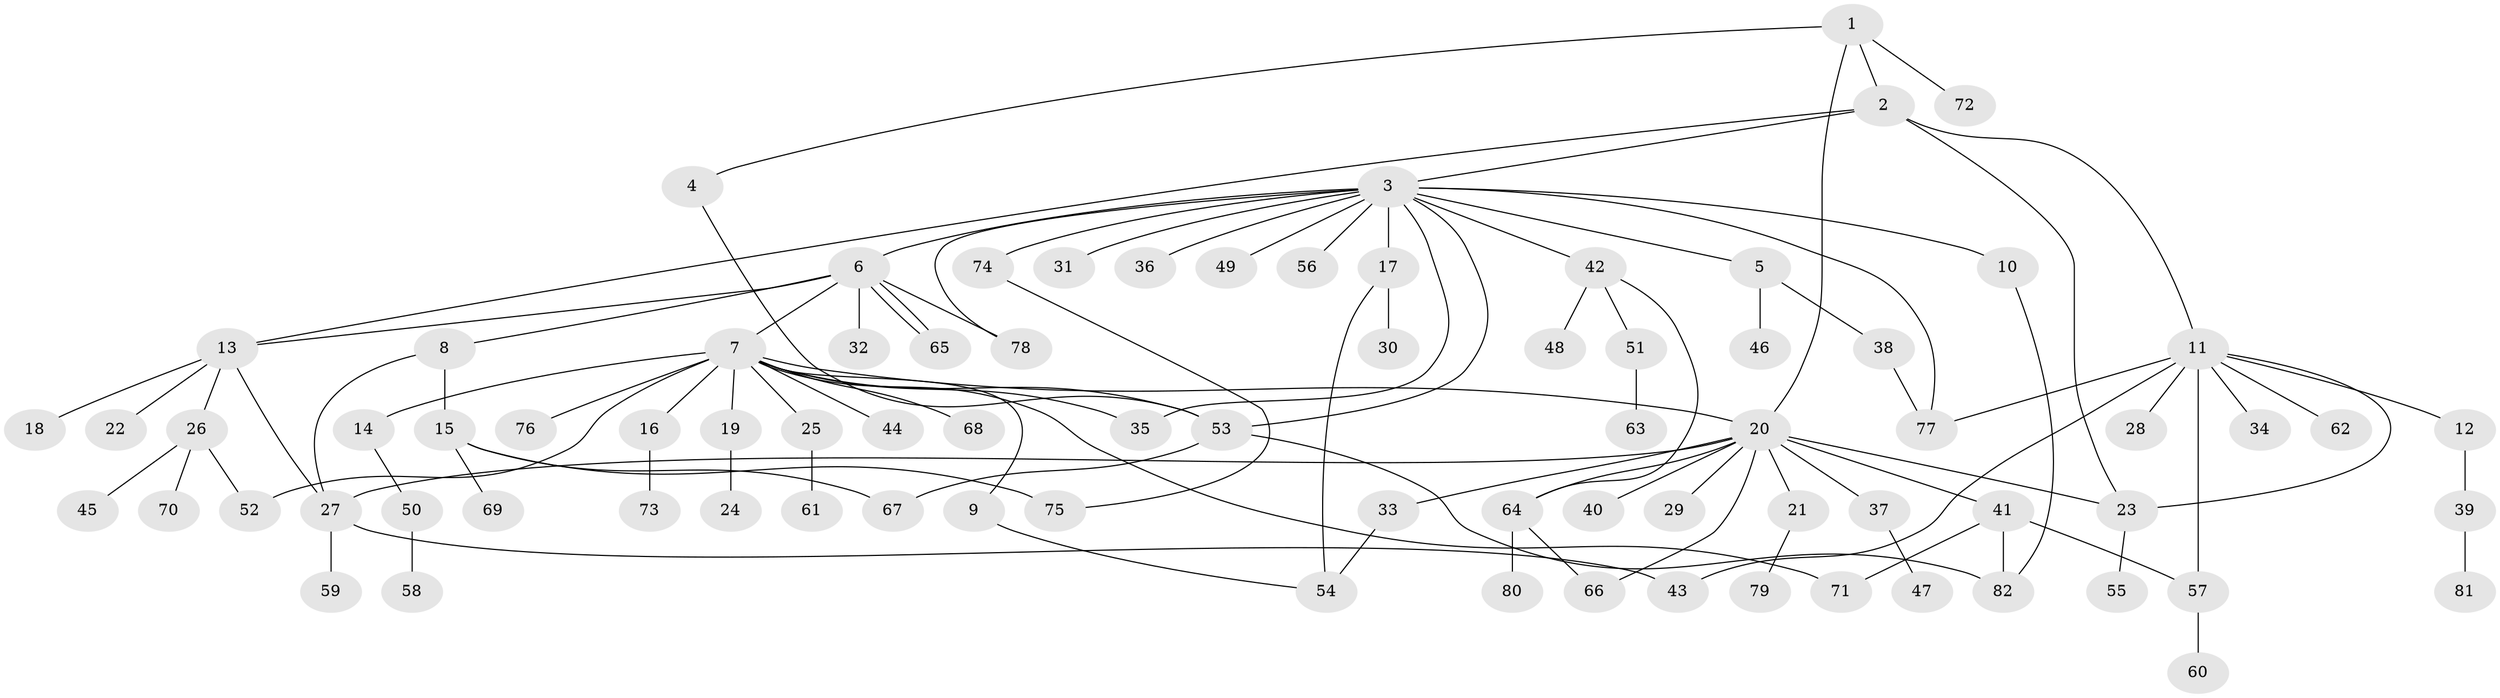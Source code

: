 // coarse degree distribution, {4: 0.07547169811320754, 11: 0.018867924528301886, 13: 0.03773584905660377, 3: 0.1509433962264151, 7: 0.018867924528301886, 2: 0.18867924528301888, 5: 0.03773584905660377, 1: 0.4528301886792453, 10: 0.018867924528301886}
// Generated by graph-tools (version 1.1) at 2025/41/03/06/25 10:41:45]
// undirected, 82 vertices, 106 edges
graph export_dot {
graph [start="1"]
  node [color=gray90,style=filled];
  1;
  2;
  3;
  4;
  5;
  6;
  7;
  8;
  9;
  10;
  11;
  12;
  13;
  14;
  15;
  16;
  17;
  18;
  19;
  20;
  21;
  22;
  23;
  24;
  25;
  26;
  27;
  28;
  29;
  30;
  31;
  32;
  33;
  34;
  35;
  36;
  37;
  38;
  39;
  40;
  41;
  42;
  43;
  44;
  45;
  46;
  47;
  48;
  49;
  50;
  51;
  52;
  53;
  54;
  55;
  56;
  57;
  58;
  59;
  60;
  61;
  62;
  63;
  64;
  65;
  66;
  67;
  68;
  69;
  70;
  71;
  72;
  73;
  74;
  75;
  76;
  77;
  78;
  79;
  80;
  81;
  82;
  1 -- 2;
  1 -- 4;
  1 -- 20;
  1 -- 72;
  2 -- 3;
  2 -- 11;
  2 -- 13;
  2 -- 23;
  3 -- 5;
  3 -- 6;
  3 -- 10;
  3 -- 17;
  3 -- 31;
  3 -- 35;
  3 -- 36;
  3 -- 42;
  3 -- 49;
  3 -- 53;
  3 -- 56;
  3 -- 74;
  3 -- 77;
  3 -- 78;
  4 -- 53;
  5 -- 38;
  5 -- 46;
  6 -- 7;
  6 -- 8;
  6 -- 13;
  6 -- 32;
  6 -- 65;
  6 -- 65;
  6 -- 78;
  7 -- 9;
  7 -- 14;
  7 -- 16;
  7 -- 19;
  7 -- 20;
  7 -- 25;
  7 -- 35;
  7 -- 44;
  7 -- 52;
  7 -- 53;
  7 -- 68;
  7 -- 71;
  7 -- 76;
  8 -- 15;
  8 -- 27;
  9 -- 54;
  10 -- 82;
  11 -- 12;
  11 -- 23;
  11 -- 28;
  11 -- 34;
  11 -- 43;
  11 -- 57;
  11 -- 62;
  11 -- 77;
  12 -- 39;
  13 -- 18;
  13 -- 22;
  13 -- 26;
  13 -- 27;
  14 -- 50;
  15 -- 67;
  15 -- 69;
  15 -- 75;
  16 -- 73;
  17 -- 30;
  17 -- 54;
  19 -- 24;
  20 -- 21;
  20 -- 23;
  20 -- 27;
  20 -- 29;
  20 -- 33;
  20 -- 37;
  20 -- 40;
  20 -- 41;
  20 -- 64;
  20 -- 66;
  21 -- 79;
  23 -- 55;
  25 -- 61;
  26 -- 45;
  26 -- 52;
  26 -- 70;
  27 -- 43;
  27 -- 59;
  33 -- 54;
  37 -- 47;
  38 -- 77;
  39 -- 81;
  41 -- 57;
  41 -- 71;
  41 -- 82;
  42 -- 48;
  42 -- 51;
  42 -- 64;
  50 -- 58;
  51 -- 63;
  53 -- 67;
  53 -- 82;
  57 -- 60;
  64 -- 66;
  64 -- 80;
  74 -- 75;
}
